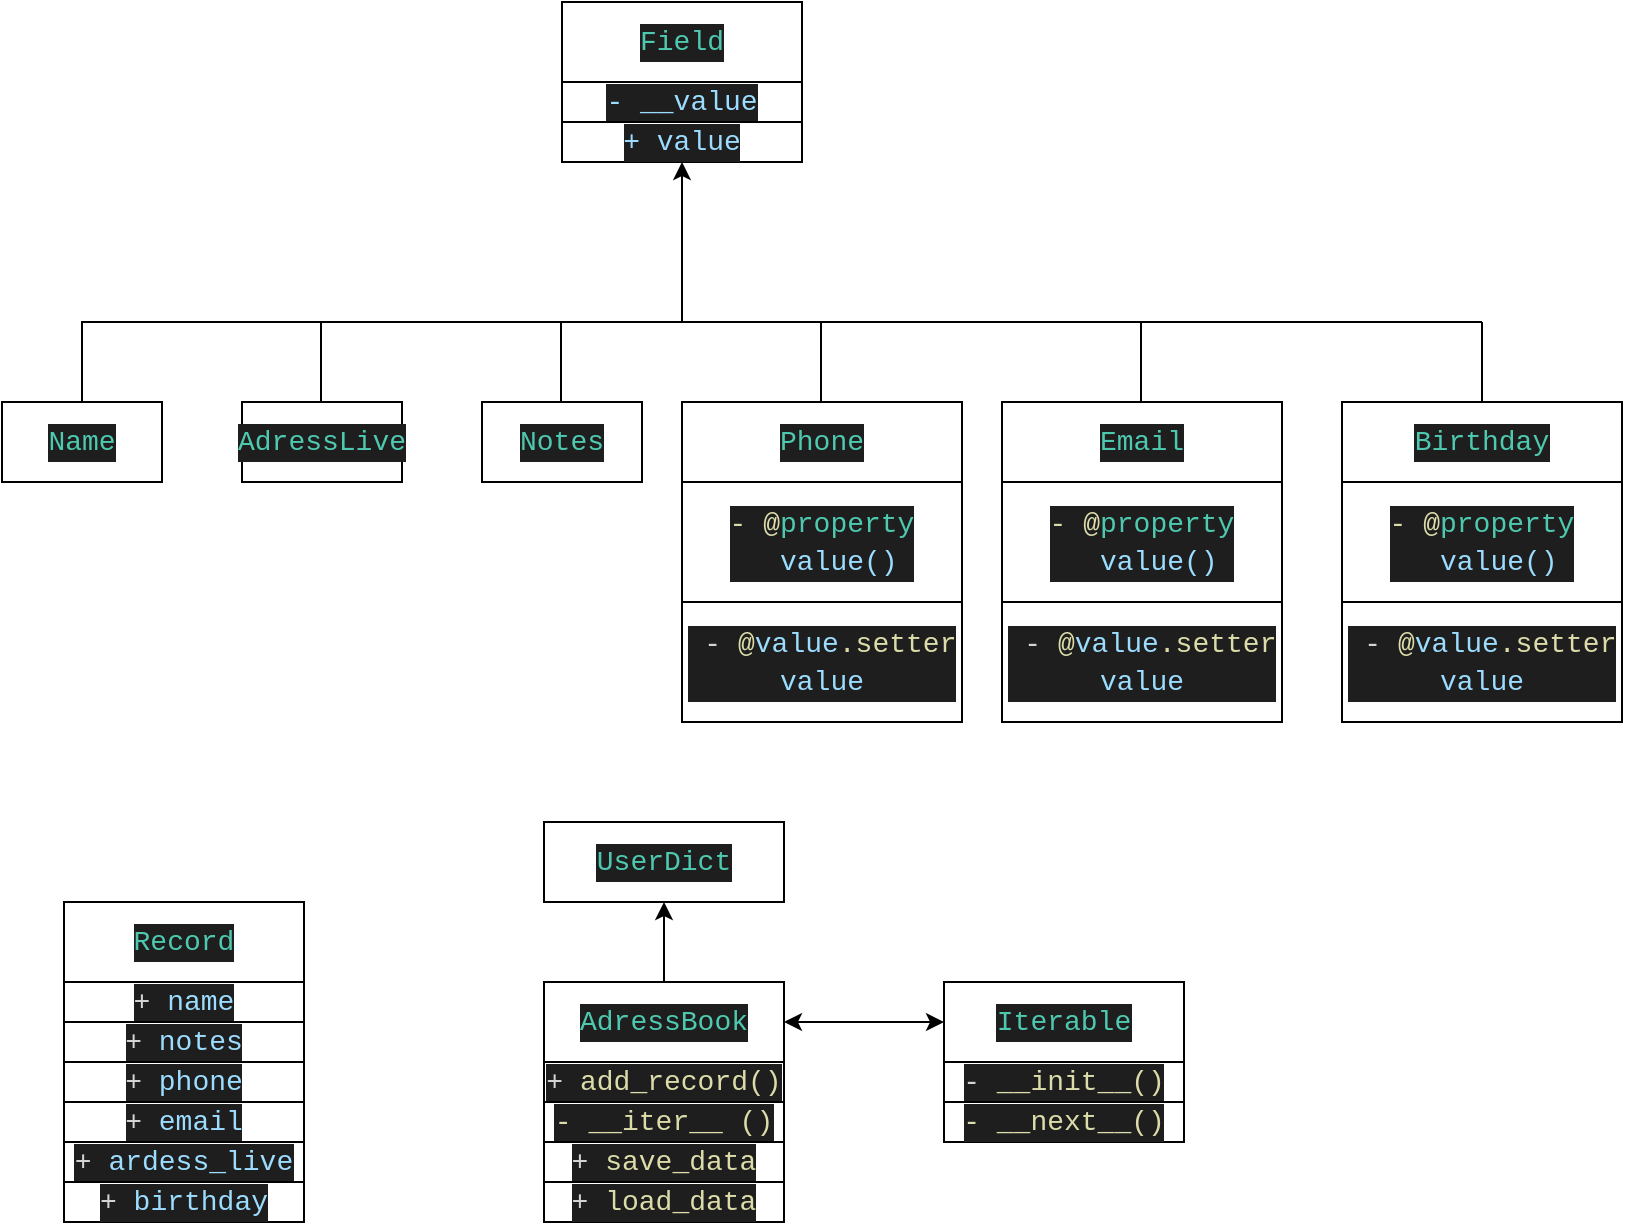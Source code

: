 <mxfile>
    <diagram id="wbk9cAd0zOB4s-yC_XqF" name="Page-1">
        <mxGraphModel dx="1096" dy="790" grid="1" gridSize="10" guides="1" tooltips="1" connect="1" arrows="1" fold="1" page="1" pageScale="1" pageWidth="827" pageHeight="1169" math="0" shadow="0">
            <root>
                <mxCell id="0"/>
                <mxCell id="1" parent="0"/>
                <mxCell id="2" value="&lt;div style=&quot;color: rgb(212 , 212 , 212) ; background-color: rgb(30 , 30 , 30) ; font-family: &amp;#34;consolas&amp;#34; , &amp;#34;courier new&amp;#34; , monospace ; font-size: 14px ; line-height: 19px&quot;&gt;&lt;span style=&quot;color: #4ec9b0&quot;&gt;Field&lt;/span&gt;&lt;/div&gt;" style="rounded=0;whiteSpace=wrap;html=1;" vertex="1" parent="1">
                    <mxGeometry x="289" y="70" width="120" height="40" as="geometry"/>
                </mxCell>
                <mxCell id="3" value="&lt;div style=&quot;color: rgb(212 , 212 , 212) ; background-color: rgb(30 , 30 , 30) ; font-family: &amp;#34;consolas&amp;#34; , &amp;#34;courier new&amp;#34; , monospace ; font-size: 14px ; line-height: 19px&quot;&gt;&lt;span style=&quot;color: #9cdcfe&quot;&gt;- __value&lt;/span&gt;&lt;/div&gt;" style="rounded=0;whiteSpace=wrap;html=1;" vertex="1" parent="1">
                    <mxGeometry x="289" y="110" width="120" height="20" as="geometry"/>
                </mxCell>
                <mxCell id="5" value="&lt;div style=&quot;color: rgb(212 , 212 , 212) ; background-color: rgb(30 , 30 , 30) ; font-family: &amp;#34;consolas&amp;#34; , &amp;#34;courier new&amp;#34; , monospace ; font-size: 14px ; line-height: 19px&quot;&gt;&lt;span style=&quot;color: #9cdcfe&quot;&gt;+ value&lt;/span&gt;&lt;/div&gt;" style="rounded=0;whiteSpace=wrap;html=1;" vertex="1" parent="1">
                    <mxGeometry x="289" y="130" width="120" height="20" as="geometry"/>
                </mxCell>
                <mxCell id="7" value="&lt;div style=&quot;color: rgb(212 , 212 , 212) ; background-color: rgb(30 , 30 , 30) ; font-family: &amp;#34;consolas&amp;#34; , &amp;#34;courier new&amp;#34; , monospace ; font-size: 14px ; line-height: 19px&quot;&gt;&lt;span style=&quot;color: #4ec9b0&quot;&gt;Name&lt;/span&gt;&lt;/div&gt;" style="rounded=0;whiteSpace=wrap;html=1;" vertex="1" parent="1">
                    <mxGeometry x="9" y="270" width="80" height="40" as="geometry"/>
                </mxCell>
                <mxCell id="8" value="&lt;div style=&quot;color: rgb(212 , 212 , 212) ; background-color: rgb(30 , 30 , 30) ; font-family: &amp;#34;consolas&amp;#34; , &amp;#34;courier new&amp;#34; , monospace ; font-size: 14px ; line-height: 19px&quot;&gt;&lt;span style=&quot;color: #4ec9b0&quot;&gt;Phone&lt;/span&gt;&lt;/div&gt;" style="rounded=0;whiteSpace=wrap;html=1;" vertex="1" parent="1">
                    <mxGeometry x="349" y="270" width="140" height="40" as="geometry"/>
                </mxCell>
                <mxCell id="9" value="&lt;div style=&quot;color: rgb(212 , 212 , 212) ; background-color: rgb(30 , 30 , 30) ; font-family: &amp;#34;consolas&amp;#34; , &amp;#34;courier new&amp;#34; , monospace ; font-size: 14px ; line-height: 19px&quot;&gt;&lt;span style=&quot;color: #4ec9b0&quot;&gt;Notes&lt;/span&gt;&lt;/div&gt;" style="rounded=0;whiteSpace=wrap;html=1;" vertex="1" parent="1">
                    <mxGeometry x="249" y="270" width="80" height="40" as="geometry"/>
                </mxCell>
                <mxCell id="10" value="&lt;div style=&quot;color: rgb(212 , 212 , 212) ; background-color: rgb(30 , 30 , 30) ; font-family: &amp;#34;consolas&amp;#34; , &amp;#34;courier new&amp;#34; , monospace ; font-size: 14px ; line-height: 19px&quot;&gt;&lt;span style=&quot;color: #4ec9b0&quot;&gt;AdressLive&lt;/span&gt;&lt;/div&gt;" style="rounded=0;whiteSpace=wrap;html=1;" vertex="1" parent="1">
                    <mxGeometry x="129" y="270" width="80" height="40" as="geometry"/>
                </mxCell>
                <mxCell id="24" value="" style="endArrow=none;html=1;" edge="1" parent="1">
                    <mxGeometry width="50" height="50" relative="1" as="geometry">
                        <mxPoint x="49" y="270" as="sourcePoint"/>
                        <mxPoint x="49" y="230" as="targetPoint"/>
                    </mxGeometry>
                </mxCell>
                <mxCell id="25" value="" style="endArrow=none;html=1;" edge="1" parent="1">
                    <mxGeometry width="50" height="50" relative="1" as="geometry">
                        <mxPoint x="48.5" y="230" as="sourcePoint"/>
                        <mxPoint x="749" y="230" as="targetPoint"/>
                    </mxGeometry>
                </mxCell>
                <mxCell id="26" value="" style="endArrow=none;html=1;" edge="1" parent="1">
                    <mxGeometry width="50" height="50" relative="1" as="geometry">
                        <mxPoint x="168.5" y="270" as="sourcePoint"/>
                        <mxPoint x="168.5" y="230" as="targetPoint"/>
                    </mxGeometry>
                </mxCell>
                <mxCell id="27" value="" style="endArrow=none;html=1;" edge="1" parent="1">
                    <mxGeometry width="50" height="50" relative="1" as="geometry">
                        <mxPoint x="288.5" y="270" as="sourcePoint"/>
                        <mxPoint x="288.5" y="230" as="targetPoint"/>
                    </mxGeometry>
                </mxCell>
                <mxCell id="28" value="" style="endArrow=none;html=1;" edge="1" parent="1">
                    <mxGeometry width="50" height="50" relative="1" as="geometry">
                        <mxPoint x="418.5" y="270" as="sourcePoint"/>
                        <mxPoint x="418.5" y="230" as="targetPoint"/>
                    </mxGeometry>
                </mxCell>
                <mxCell id="29" value="" style="endArrow=none;html=1;" edge="1" parent="1">
                    <mxGeometry width="50" height="50" relative="1" as="geometry">
                        <mxPoint x="578.5" y="270" as="sourcePoint"/>
                        <mxPoint x="578.5" y="230" as="targetPoint"/>
                    </mxGeometry>
                </mxCell>
                <mxCell id="30" value="" style="endArrow=none;html=1;" edge="1" parent="1">
                    <mxGeometry width="50" height="50" relative="1" as="geometry">
                        <mxPoint x="749" y="270" as="sourcePoint"/>
                        <mxPoint x="749" y="230" as="targetPoint"/>
                    </mxGeometry>
                </mxCell>
                <mxCell id="33" value="" style="endArrow=classic;html=1;entryX=0.5;entryY=1;entryDx=0;entryDy=0;" edge="1" parent="1" target="5">
                    <mxGeometry width="50" height="50" relative="1" as="geometry">
                        <mxPoint x="349" y="230" as="sourcePoint"/>
                        <mxPoint x="399" y="180" as="targetPoint"/>
                    </mxGeometry>
                </mxCell>
                <mxCell id="34" value="&lt;div style=&quot;color: rgb(212 , 212 , 212) ; background-color: rgb(30 , 30 , 30) ; font-family: &amp;#34;consolas&amp;#34; , &amp;#34;courier new&amp;#34; , monospace ; font-size: 14px ; line-height: 19px&quot;&gt;&lt;div&gt;&lt;span style=&quot;color: #dcdcaa&quot;&gt;- @&lt;/span&gt;&lt;span style=&quot;color: #4ec9b0&quot;&gt;property&lt;/span&gt;&lt;/div&gt;&lt;div&gt;&amp;nbsp; &lt;span style=&quot;color: #9cdcfe&quot;&gt;value()&lt;/span&gt;&lt;/div&gt;&lt;/div&gt;" style="rounded=0;whiteSpace=wrap;html=1;" vertex="1" parent="1">
                    <mxGeometry x="349" y="310" width="140" height="60" as="geometry"/>
                </mxCell>
                <mxCell id="35" value="&lt;div style=&quot;color: rgb(212 , 212 , 212) ; background-color: rgb(30 , 30 , 30) ; font-family: &amp;#34;consolas&amp;#34; , &amp;#34;courier new&amp;#34; , monospace ; font-size: 14px ; line-height: 19px&quot;&gt;&lt;div&gt;&amp;nbsp;-&amp;nbsp;&lt;span style=&quot;color: #dcdcaa&quot;&gt;@&lt;/span&gt;&lt;span style=&quot;color: #9cdcfe&quot;&gt;value&lt;/span&gt;&lt;span style=&quot;color: #dcdcaa&quot;&gt;.setter&lt;/span&gt;&lt;/div&gt;&lt;div&gt;&lt;span style=&quot;color: rgb(156 , 220 , 254)&quot;&gt;value&lt;/span&gt;&lt;/div&gt;&lt;/div&gt;" style="rounded=0;whiteSpace=wrap;html=1;" vertex="1" parent="1">
                    <mxGeometry x="349" y="370" width="140" height="60" as="geometry"/>
                </mxCell>
                <mxCell id="42" value="&lt;div style=&quot;color: rgb(212 , 212 , 212) ; background-color: rgb(30 , 30 , 30) ; font-family: &amp;#34;consolas&amp;#34; , &amp;#34;courier new&amp;#34; , monospace ; font-size: 14px ; line-height: 19px&quot;&gt;&lt;span style=&quot;color: rgb(78 , 201 , 176)&quot;&gt;Email&lt;/span&gt;&lt;br&gt;&lt;/div&gt;" style="rounded=0;whiteSpace=wrap;html=1;" vertex="1" parent="1">
                    <mxGeometry x="509" y="270" width="140" height="40" as="geometry"/>
                </mxCell>
                <mxCell id="43" value="&lt;div style=&quot;color: rgb(212 , 212 , 212) ; background-color: rgb(30 , 30 , 30) ; font-family: &amp;#34;consolas&amp;#34; , &amp;#34;courier new&amp;#34; , monospace ; font-size: 14px ; line-height: 19px&quot;&gt;&lt;div&gt;&lt;span style=&quot;color: #dcdcaa&quot;&gt;- @&lt;/span&gt;&lt;span style=&quot;color: #4ec9b0&quot;&gt;property&lt;/span&gt;&lt;/div&gt;&lt;div&gt;&amp;nbsp; &lt;span style=&quot;color: #9cdcfe&quot;&gt;value()&lt;/span&gt;&lt;/div&gt;&lt;/div&gt;" style="rounded=0;whiteSpace=wrap;html=1;" vertex="1" parent="1">
                    <mxGeometry x="509" y="310" width="140" height="60" as="geometry"/>
                </mxCell>
                <mxCell id="44" value="&lt;div style=&quot;color: rgb(212 , 212 , 212) ; background-color: rgb(30 , 30 , 30) ; font-family: &amp;#34;consolas&amp;#34; , &amp;#34;courier new&amp;#34; , monospace ; font-size: 14px ; line-height: 19px&quot;&gt;&lt;div&gt;&amp;nbsp;-&amp;nbsp;&lt;span style=&quot;color: #dcdcaa&quot;&gt;@&lt;/span&gt;&lt;span style=&quot;color: #9cdcfe&quot;&gt;value&lt;/span&gt;&lt;span style=&quot;color: #dcdcaa&quot;&gt;.setter&lt;/span&gt;&lt;/div&gt;&lt;div&gt;&lt;span style=&quot;color: rgb(156 , 220 , 254)&quot;&gt;value&lt;/span&gt;&lt;/div&gt;&lt;/div&gt;" style="rounded=0;whiteSpace=wrap;html=1;" vertex="1" parent="1">
                    <mxGeometry x="509" y="370" width="140" height="60" as="geometry"/>
                </mxCell>
                <mxCell id="45" value="&lt;div style=&quot;color: rgb(212 , 212 , 212) ; background-color: rgb(30 , 30 , 30) ; font-family: &amp;#34;consolas&amp;#34; , &amp;#34;courier new&amp;#34; , monospace ; font-size: 14px ; line-height: 19px&quot;&gt;&lt;span style=&quot;color: rgb(78 , 201 , 176)&quot;&gt;Birthday&lt;/span&gt;&lt;br&gt;&lt;/div&gt;" style="rounded=0;whiteSpace=wrap;html=1;" vertex="1" parent="1">
                    <mxGeometry x="679" y="270" width="140" height="40" as="geometry"/>
                </mxCell>
                <mxCell id="46" value="&lt;div style=&quot;color: rgb(212 , 212 , 212) ; background-color: rgb(30 , 30 , 30) ; font-family: &amp;#34;consolas&amp;#34; , &amp;#34;courier new&amp;#34; , monospace ; font-size: 14px ; line-height: 19px&quot;&gt;&lt;div&gt;&lt;span style=&quot;color: #dcdcaa&quot;&gt;- @&lt;/span&gt;&lt;span style=&quot;color: #4ec9b0&quot;&gt;property&lt;/span&gt;&lt;/div&gt;&lt;div&gt;&amp;nbsp; &lt;span style=&quot;color: #9cdcfe&quot;&gt;value()&lt;/span&gt;&lt;/div&gt;&lt;/div&gt;" style="rounded=0;whiteSpace=wrap;html=1;" vertex="1" parent="1">
                    <mxGeometry x="679" y="310" width="140" height="60" as="geometry"/>
                </mxCell>
                <mxCell id="47" value="&lt;div style=&quot;color: rgb(212 , 212 , 212) ; background-color: rgb(30 , 30 , 30) ; font-family: &amp;#34;consolas&amp;#34; , &amp;#34;courier new&amp;#34; , monospace ; font-size: 14px ; line-height: 19px&quot;&gt;&lt;div&gt;&amp;nbsp;-&amp;nbsp;&lt;span style=&quot;color: #dcdcaa&quot;&gt;@&lt;/span&gt;&lt;span style=&quot;color: #9cdcfe&quot;&gt;value&lt;/span&gt;&lt;span style=&quot;color: #dcdcaa&quot;&gt;.setter&lt;/span&gt;&lt;/div&gt;&lt;div&gt;&lt;span style=&quot;color: rgb(156 , 220 , 254)&quot;&gt;value&lt;/span&gt;&lt;/div&gt;&lt;/div&gt;" style="rounded=0;whiteSpace=wrap;html=1;" vertex="1" parent="1">
                    <mxGeometry x="679" y="370" width="140" height="60" as="geometry"/>
                </mxCell>
                <mxCell id="48" value="&lt;div style=&quot;color: rgb(212 , 212 , 212) ; background-color: rgb(30 , 30 , 30) ; font-family: &amp;#34;consolas&amp;#34; , &amp;#34;courier new&amp;#34; , monospace ; font-size: 14px ; line-height: 19px&quot;&gt;&lt;span style=&quot;color: #4ec9b0&quot;&gt;Record&lt;/span&gt;&lt;/div&gt;" style="rounded=0;whiteSpace=wrap;html=1;" vertex="1" parent="1">
                    <mxGeometry x="40" y="520" width="120" height="40" as="geometry"/>
                </mxCell>
                <mxCell id="49" value="&lt;div style=&quot;color: rgb(212 , 212 , 212) ; background-color: rgb(30 , 30 , 30) ; font-family: &amp;#34;consolas&amp;#34; , &amp;#34;courier new&amp;#34; , monospace ; font-size: 14px ; line-height: 19px&quot;&gt;+&amp;nbsp;&lt;span style=&quot;color: rgb(156 , 220 , 254) ; font-family: &amp;#34;consolas&amp;#34; , &amp;#34;courier new&amp;#34; , monospace&quot;&gt;name&lt;/span&gt;&lt;/div&gt;" style="rounded=0;whiteSpace=wrap;html=1;" vertex="1" parent="1">
                    <mxGeometry x="40" y="560" width="120" height="20" as="geometry"/>
                </mxCell>
                <mxCell id="50" value="&lt;div style=&quot;color: rgb(212 , 212 , 212) ; background-color: rgb(30 , 30 , 30) ; font-family: &amp;#34;consolas&amp;#34; , &amp;#34;courier new&amp;#34; , monospace ; font-size: 14px ; line-height: 19px&quot;&gt;+&amp;nbsp;&lt;span style=&quot;color: rgb(156 , 220 , 254) ; font-family: &amp;#34;consolas&amp;#34; , &amp;#34;courier new&amp;#34; , monospace&quot;&gt;notes&lt;/span&gt;&lt;/div&gt;" style="rounded=0;whiteSpace=wrap;html=1;" vertex="1" parent="1">
                    <mxGeometry x="40" y="580" width="120" height="20" as="geometry"/>
                </mxCell>
                <mxCell id="51" value="&lt;div style=&quot;color: rgb(212 , 212 , 212) ; background-color: rgb(30 , 30 , 30) ; font-family: &amp;#34;consolas&amp;#34; , &amp;#34;courier new&amp;#34; , monospace ; font-size: 14px ; line-height: 19px&quot;&gt;+&amp;nbsp;&lt;span style=&quot;color: rgb(156 , 220 , 254) ; font-family: &amp;#34;consolas&amp;#34; , &amp;#34;courier new&amp;#34; , monospace&quot;&gt;phone&lt;/span&gt;&lt;/div&gt;" style="rounded=0;whiteSpace=wrap;html=1;" vertex="1" parent="1">
                    <mxGeometry x="40" y="600" width="120" height="20" as="geometry"/>
                </mxCell>
                <mxCell id="52" value="&lt;div style=&quot;color: rgb(212 , 212 , 212) ; background-color: rgb(30 , 30 , 30) ; font-family: &amp;#34;consolas&amp;#34; , &amp;#34;courier new&amp;#34; , monospace ; font-size: 14px ; line-height: 19px&quot;&gt;+&amp;nbsp;&lt;span style=&quot;color: rgb(156 , 220 , 254) ; font-family: &amp;#34;consolas&amp;#34; , &amp;#34;courier new&amp;#34; , monospace&quot;&gt;email&lt;/span&gt;&lt;/div&gt;" style="rounded=0;whiteSpace=wrap;html=1;" vertex="1" parent="1">
                    <mxGeometry x="40" y="620" width="120" height="20" as="geometry"/>
                </mxCell>
                <mxCell id="53" value="&lt;div style=&quot;color: rgb(212 , 212 , 212) ; background-color: rgb(30 , 30 , 30) ; font-family: &amp;#34;consolas&amp;#34; , &amp;#34;courier new&amp;#34; , monospace ; font-size: 14px ; line-height: 19px&quot;&gt;+&amp;nbsp;&lt;span style=&quot;color: rgb(156 , 220 , 254) ; font-family: &amp;#34;consolas&amp;#34; , &amp;#34;courier new&amp;#34; , monospace&quot;&gt;ardess_live&lt;/span&gt;&lt;/div&gt;" style="rounded=0;whiteSpace=wrap;html=1;" vertex="1" parent="1">
                    <mxGeometry x="40" y="640" width="120" height="20" as="geometry"/>
                </mxCell>
                <mxCell id="54" value="&lt;div style=&quot;color: rgb(212 , 212 , 212) ; background-color: rgb(30 , 30 , 30) ; font-family: &amp;#34;consolas&amp;#34; , &amp;#34;courier new&amp;#34; , monospace ; font-size: 14px ; line-height: 19px&quot;&gt;+&amp;nbsp;&lt;span style=&quot;color: rgb(156 , 220 , 254) ; font-family: &amp;#34;consolas&amp;#34; , &amp;#34;courier new&amp;#34; , monospace&quot;&gt;birthday&lt;/span&gt;&lt;/div&gt;" style="rounded=0;whiteSpace=wrap;html=1;" vertex="1" parent="1">
                    <mxGeometry x="40" y="660" width="120" height="20" as="geometry"/>
                </mxCell>
                <mxCell id="63" style="edgeStyle=none;html=1;exitX=0.5;exitY=0;exitDx=0;exitDy=0;entryX=0.5;entryY=1;entryDx=0;entryDy=0;" edge="1" parent="1" source="55" target="62">
                    <mxGeometry relative="1" as="geometry"/>
                </mxCell>
                <mxCell id="55" value="&lt;div style=&quot;color: rgb(212 , 212 , 212) ; background-color: rgb(30 , 30 , 30) ; font-family: &amp;#34;consolas&amp;#34; , &amp;#34;courier new&amp;#34; , monospace ; font-size: 14px ; line-height: 19px&quot;&gt;&lt;div style=&quot;font-family: &amp;#34;consolas&amp;#34; , &amp;#34;courier new&amp;#34; , monospace ; line-height: 19px&quot;&gt;&lt;span style=&quot;color: #4ec9b0&quot;&gt;AdressBook&lt;/span&gt;&lt;/div&gt;&lt;/div&gt;" style="rounded=0;whiteSpace=wrap;html=1;" vertex="1" parent="1">
                    <mxGeometry x="280" y="560" width="120" height="40" as="geometry"/>
                </mxCell>
                <mxCell id="56" value="&lt;div style=&quot;color: rgb(212 , 212 , 212) ; background-color: rgb(30 , 30 , 30) ; font-family: &amp;#34;consolas&amp;#34; , &amp;#34;courier new&amp;#34; , monospace ; font-size: 14px ; line-height: 19px&quot;&gt;+&amp;nbsp;&lt;span style=&quot;color: rgb(220 , 220 , 170) ; font-family: &amp;#34;consolas&amp;#34; , &amp;#34;courier new&amp;#34; , monospace&quot;&gt;add_record()&lt;/span&gt;&lt;/div&gt;" style="rounded=0;whiteSpace=wrap;html=1;" vertex="1" parent="1">
                    <mxGeometry x="280" y="600" width="120" height="20" as="geometry"/>
                </mxCell>
                <mxCell id="57" value="&lt;div style=&quot;color: rgb(212 , 212 , 212) ; background-color: rgb(30 , 30 , 30) ; font-family: &amp;#34;consolas&amp;#34; , &amp;#34;courier new&amp;#34; , monospace ; font-size: 14px ; line-height: 19px&quot;&gt;&lt;div style=&quot;font-family: &amp;#34;consolas&amp;#34; , &amp;#34;courier new&amp;#34; , monospace ; line-height: 19px&quot;&gt;&lt;span style=&quot;color: #dcdcaa&quot;&gt;- __iter__ ()&lt;/span&gt;&lt;/div&gt;&lt;/div&gt;" style="rounded=0;whiteSpace=wrap;html=1;" vertex="1" parent="1">
                    <mxGeometry x="280" y="620" width="120" height="20" as="geometry"/>
                </mxCell>
                <mxCell id="58" value="&lt;div style=&quot;color: rgb(212 , 212 , 212) ; background-color: rgb(30 , 30 , 30) ; font-family: &amp;#34;consolas&amp;#34; , &amp;#34;courier new&amp;#34; , monospace ; font-size: 14px ; line-height: 19px&quot;&gt;+&amp;nbsp;&lt;span style=&quot;color: rgb(220 , 220 , 170) ; font-family: &amp;#34;consolas&amp;#34; , &amp;#34;courier new&amp;#34; , monospace&quot;&gt;save_data&lt;/span&gt;&lt;/div&gt;" style="rounded=0;whiteSpace=wrap;html=1;" vertex="1" parent="1">
                    <mxGeometry x="280" y="640" width="120" height="20" as="geometry"/>
                </mxCell>
                <mxCell id="59" value="&lt;div style=&quot;color: rgb(212 , 212 , 212) ; background-color: rgb(30 , 30 , 30) ; font-family: &amp;#34;consolas&amp;#34; , &amp;#34;courier new&amp;#34; , monospace ; font-size: 14px ; line-height: 19px&quot;&gt;+&amp;nbsp;&lt;span style=&quot;color: rgb(220 , 220 , 170) ; font-family: &amp;#34;consolas&amp;#34; , &amp;#34;courier new&amp;#34; , monospace&quot;&gt;load_data&lt;/span&gt;&lt;/div&gt;" style="rounded=0;whiteSpace=wrap;html=1;" vertex="1" parent="1">
                    <mxGeometry x="280" y="660" width="120" height="20" as="geometry"/>
                </mxCell>
                <mxCell id="62" value="&lt;div style=&quot;color: rgb(212 , 212 , 212) ; background-color: rgb(30 , 30 , 30) ; font-family: &amp;#34;consolas&amp;#34; , &amp;#34;courier new&amp;#34; , monospace ; font-size: 14px ; line-height: 19px&quot;&gt;&lt;span style=&quot;color: #4ec9b0&quot;&gt;UserDict&lt;/span&gt;&lt;/div&gt;" style="rounded=0;whiteSpace=wrap;html=1;" vertex="1" parent="1">
                    <mxGeometry x="280" y="480" width="120" height="40" as="geometry"/>
                </mxCell>
                <mxCell id="64" value="&lt;div style=&quot;color: rgb(212 , 212 , 212) ; background-color: rgb(30 , 30 , 30) ; font-family: &amp;#34;consolas&amp;#34; , &amp;#34;courier new&amp;#34; , monospace ; font-size: 14px ; line-height: 19px&quot;&gt;&lt;div style=&quot;font-family: &amp;#34;consolas&amp;#34; , &amp;#34;courier new&amp;#34; , monospace ; line-height: 19px&quot;&gt;&lt;div style=&quot;font-family: &amp;#34;consolas&amp;#34; , &amp;#34;courier new&amp;#34; , monospace ; line-height: 19px&quot;&gt;&lt;span style=&quot;color: #4ec9b0&quot;&gt;Iterable&lt;/span&gt;&lt;/div&gt;&lt;/div&gt;&lt;/div&gt;" style="rounded=0;whiteSpace=wrap;html=1;" vertex="1" parent="1">
                    <mxGeometry x="480" y="560" width="120" height="40" as="geometry"/>
                </mxCell>
                <mxCell id="65" value="&lt;div style=&quot;color: rgb(212 , 212 , 212) ; background-color: rgb(30 , 30 , 30) ; font-family: &amp;#34;consolas&amp;#34; , &amp;#34;courier new&amp;#34; , monospace ; font-size: 14px ; line-height: 19px&quot;&gt;-&amp;nbsp;&lt;span style=&quot;color: rgb(220 , 220 , 170) ; font-family: &amp;#34;consolas&amp;#34; , &amp;#34;courier new&amp;#34; , monospace&quot;&gt;__init__()&lt;/span&gt;&lt;/div&gt;" style="rounded=0;whiteSpace=wrap;html=1;" vertex="1" parent="1">
                    <mxGeometry x="480" y="600" width="120" height="20" as="geometry"/>
                </mxCell>
                <mxCell id="66" value="&lt;div style=&quot;color: rgb(212 , 212 , 212) ; background-color: rgb(30 , 30 , 30) ; font-family: &amp;#34;consolas&amp;#34; , &amp;#34;courier new&amp;#34; , monospace ; font-size: 14px ; line-height: 19px&quot;&gt;&lt;div style=&quot;font-family: &amp;#34;consolas&amp;#34; , &amp;#34;courier new&amp;#34; , monospace ; line-height: 19px&quot;&gt;&lt;span style=&quot;color: #dcdcaa&quot;&gt;-&amp;nbsp;&lt;/span&gt;&lt;span style=&quot;color: rgb(220 , 220 , 170) ; font-family: &amp;#34;consolas&amp;#34; , &amp;#34;courier new&amp;#34; , monospace&quot;&gt;__next__()&lt;/span&gt;&lt;/div&gt;&lt;/div&gt;" style="rounded=0;whiteSpace=wrap;html=1;" vertex="1" parent="1">
                    <mxGeometry x="480" y="620" width="120" height="20" as="geometry"/>
                </mxCell>
                <mxCell id="70" value="" style="endArrow=classic;startArrow=classic;html=1;entryX=0;entryY=0.5;entryDx=0;entryDy=0;exitX=1;exitY=0.5;exitDx=0;exitDy=0;" edge="1" parent="1" source="55" target="64">
                    <mxGeometry width="50" height="50" relative="1" as="geometry">
                        <mxPoint x="410" y="580" as="sourcePoint"/>
                        <mxPoint x="450" y="535" as="targetPoint"/>
                    </mxGeometry>
                </mxCell>
            </root>
        </mxGraphModel>
    </diagram>
</mxfile>